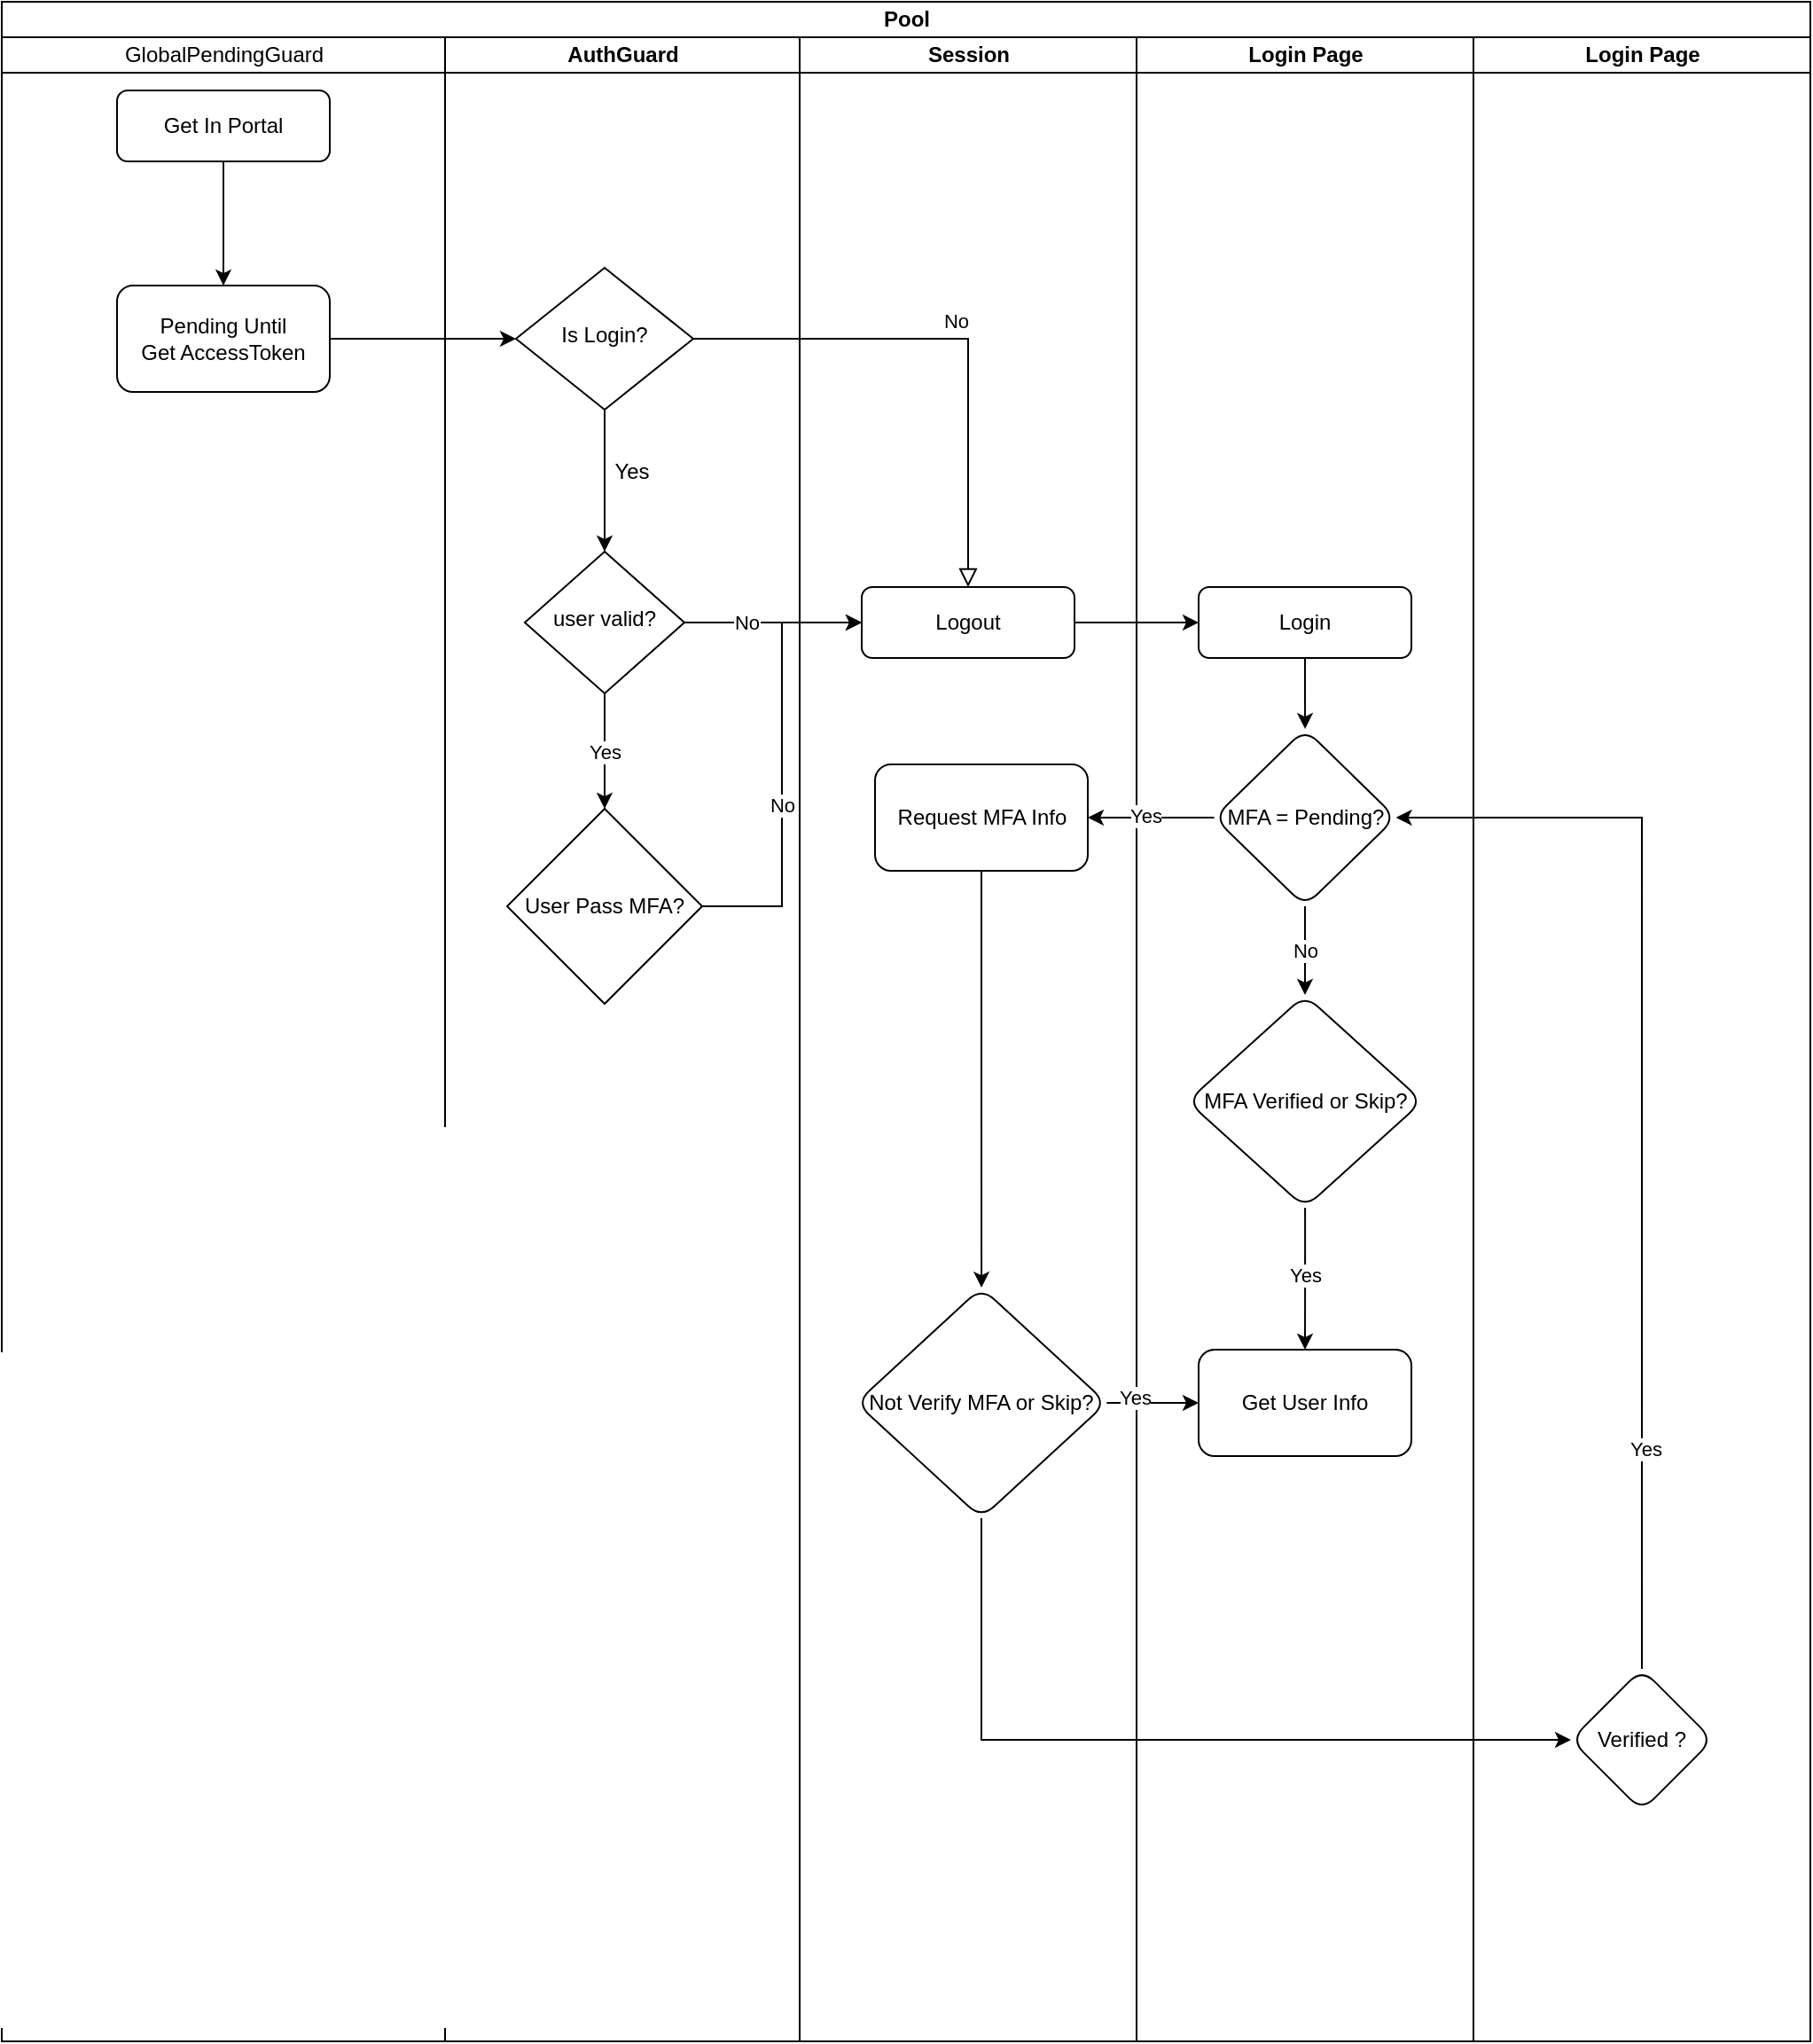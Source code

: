<mxfile version="26.0.14">
  <diagram id="C5RBs43oDa-KdzZeNtuy" name="Page-1">
    <mxGraphModel dx="2069" dy="703" grid="1" gridSize="10" guides="1" tooltips="1" connect="1" arrows="1" fold="1" page="1" pageScale="1" pageWidth="827" pageHeight="1169" math="0" shadow="0">
      <root>
        <mxCell id="WIyWlLk6GJQsqaUBKTNV-0" />
        <mxCell id="WIyWlLk6GJQsqaUBKTNV-1" parent="WIyWlLk6GJQsqaUBKTNV-0" />
        <mxCell id="DhYTxKs9uFXzOIIwbpoh-0" value="Pool" style="swimlane;childLayout=stackLayout;resizeParent=1;resizeParentMax=0;startSize=20;html=1;" vertex="1" parent="WIyWlLk6GJQsqaUBKTNV-1">
          <mxGeometry x="-70" y="10" width="1020" height="1150" as="geometry" />
        </mxCell>
        <mxCell id="DhYTxKs9uFXzOIIwbpoh-1" value="&lt;span style=&quot;font-weight: 400; text-wrap-mode: wrap;&quot;&gt;GlobalPendingGuard&lt;/span&gt;" style="swimlane;startSize=20;html=1;" vertex="1" parent="DhYTxKs9uFXzOIIwbpoh-0">
          <mxGeometry y="20" width="250" height="1130" as="geometry" />
        </mxCell>
        <mxCell id="DhYTxKs9uFXzOIIwbpoh-6" value="Pending Until&lt;div&gt;Get AccessToken&lt;/div&gt;" style="rounded=1;whiteSpace=wrap;html=1;" vertex="1" parent="DhYTxKs9uFXzOIIwbpoh-1">
          <mxGeometry x="65" y="140" width="120" height="60" as="geometry" />
        </mxCell>
        <mxCell id="WIyWlLk6GJQsqaUBKTNV-3" value="Get In Portal" style="rounded=1;whiteSpace=wrap;html=1;fontSize=12;glass=0;strokeWidth=1;shadow=0;" parent="DhYTxKs9uFXzOIIwbpoh-1" vertex="1">
          <mxGeometry x="65" y="30" width="120" height="40" as="geometry" />
        </mxCell>
        <mxCell id="DhYTxKs9uFXzOIIwbpoh-7" style="edgeStyle=orthogonalEdgeStyle;rounded=0;orthogonalLoop=1;jettySize=auto;html=1;entryX=0.5;entryY=0;entryDx=0;entryDy=0;" edge="1" parent="DhYTxKs9uFXzOIIwbpoh-1" source="WIyWlLk6GJQsqaUBKTNV-3" target="DhYTxKs9uFXzOIIwbpoh-6">
          <mxGeometry relative="1" as="geometry" />
        </mxCell>
        <mxCell id="DhYTxKs9uFXzOIIwbpoh-2" value="AuthGuard" style="swimlane;startSize=20;html=1;" vertex="1" parent="DhYTxKs9uFXzOIIwbpoh-0">
          <mxGeometry x="250" y="20" width="200" height="1130" as="geometry" />
        </mxCell>
        <mxCell id="DhYTxKs9uFXzOIIwbpoh-15" value="" style="edgeStyle=orthogonalEdgeStyle;rounded=0;orthogonalLoop=1;jettySize=auto;html=1;" edge="1" parent="DhYTxKs9uFXzOIIwbpoh-2" source="WIyWlLk6GJQsqaUBKTNV-10" target="DhYTxKs9uFXzOIIwbpoh-14">
          <mxGeometry relative="1" as="geometry" />
        </mxCell>
        <mxCell id="WIyWlLk6GJQsqaUBKTNV-10" value="Is Login?" style="rhombus;whiteSpace=wrap;html=1;shadow=0;fontFamily=Helvetica;fontSize=12;align=center;strokeWidth=1;spacing=6;spacingTop=-4;" parent="DhYTxKs9uFXzOIIwbpoh-2" vertex="1">
          <mxGeometry x="40" y="130" width="100" height="80" as="geometry" />
        </mxCell>
        <mxCell id="DhYTxKs9uFXzOIIwbpoh-19" value="Yes" style="edgeStyle=orthogonalEdgeStyle;rounded=0;orthogonalLoop=1;jettySize=auto;html=1;entryX=0.5;entryY=0;entryDx=0;entryDy=0;" edge="1" parent="DhYTxKs9uFXzOIIwbpoh-2" source="DhYTxKs9uFXzOIIwbpoh-14" target="DhYTxKs9uFXzOIIwbpoh-20">
          <mxGeometry relative="1" as="geometry">
            <mxPoint x="90" y="420" as="targetPoint" />
          </mxGeometry>
        </mxCell>
        <mxCell id="DhYTxKs9uFXzOIIwbpoh-14" value="user valid?" style="rhombus;whiteSpace=wrap;html=1;shadow=0;strokeWidth=1;spacing=6;spacingTop=-4;" vertex="1" parent="DhYTxKs9uFXzOIIwbpoh-2">
          <mxGeometry x="45" y="290" width="90" height="80" as="geometry" />
        </mxCell>
        <mxCell id="DhYTxKs9uFXzOIIwbpoh-17" value="Yes" style="text;html=1;align=center;verticalAlign=middle;resizable=0;points=[];autosize=1;strokeColor=none;fillColor=none;" vertex="1" parent="DhYTxKs9uFXzOIIwbpoh-2">
          <mxGeometry x="85" y="230" width="40" height="30" as="geometry" />
        </mxCell>
        <mxCell id="DhYTxKs9uFXzOIIwbpoh-20" value="User Pass MFA?" style="rhombus;whiteSpace=wrap;html=1;" vertex="1" parent="DhYTxKs9uFXzOIIwbpoh-2">
          <mxGeometry x="35" y="435" width="110" height="110" as="geometry" />
        </mxCell>
        <mxCell id="DhYTxKs9uFXzOIIwbpoh-3" value="Session" style="swimlane;startSize=20;html=1;" vertex="1" parent="DhYTxKs9uFXzOIIwbpoh-0">
          <mxGeometry x="450" y="20" width="190" height="1130" as="geometry" />
        </mxCell>
        <mxCell id="WIyWlLk6GJQsqaUBKTNV-12" value="Logout" style="rounded=1;whiteSpace=wrap;html=1;fontSize=12;glass=0;strokeWidth=1;shadow=0;" parent="DhYTxKs9uFXzOIIwbpoh-3" vertex="1">
          <mxGeometry x="35" y="310" width="120" height="40" as="geometry" />
        </mxCell>
        <mxCell id="DhYTxKs9uFXzOIIwbpoh-34" value="Not Verify MFA or Skip?" style="rhombus;whiteSpace=wrap;html=1;rounded=1;glass=0;strokeWidth=1;shadow=0;" vertex="1" parent="DhYTxKs9uFXzOIIwbpoh-3">
          <mxGeometry x="31.87" y="705" width="141.25" height="130" as="geometry" />
        </mxCell>
        <mxCell id="DhYTxKs9uFXzOIIwbpoh-25" value="Login Page" style="swimlane;startSize=20;html=1;" vertex="1" parent="DhYTxKs9uFXzOIIwbpoh-0">
          <mxGeometry x="640" y="20" width="190" height="1130" as="geometry" />
        </mxCell>
        <mxCell id="DhYTxKs9uFXzOIIwbpoh-31" value="" style="edgeStyle=orthogonalEdgeStyle;rounded=0;orthogonalLoop=1;jettySize=auto;html=1;" edge="1" parent="DhYTxKs9uFXzOIIwbpoh-25" source="DhYTxKs9uFXzOIIwbpoh-26" target="DhYTxKs9uFXzOIIwbpoh-30">
          <mxGeometry relative="1" as="geometry" />
        </mxCell>
        <mxCell id="DhYTxKs9uFXzOIIwbpoh-26" value="Login" style="rounded=1;whiteSpace=wrap;html=1;fontSize=12;glass=0;strokeWidth=1;shadow=0;" vertex="1" parent="DhYTxKs9uFXzOIIwbpoh-25">
          <mxGeometry x="35" y="310" width="120" height="40" as="geometry" />
        </mxCell>
        <mxCell id="DhYTxKs9uFXzOIIwbpoh-33" value="" style="edgeStyle=orthogonalEdgeStyle;rounded=0;orthogonalLoop=1;jettySize=auto;html=1;" edge="1" parent="DhYTxKs9uFXzOIIwbpoh-25" source="DhYTxKs9uFXzOIIwbpoh-30" target="DhYTxKs9uFXzOIIwbpoh-32">
          <mxGeometry relative="1" as="geometry" />
        </mxCell>
        <mxCell id="DhYTxKs9uFXzOIIwbpoh-36" value="Yes" style="edgeLabel;html=1;align=center;verticalAlign=middle;resizable=0;points=[];" vertex="1" connectable="0" parent="DhYTxKs9uFXzOIIwbpoh-33">
          <mxGeometry x="0.088" y="-1" relative="1" as="geometry">
            <mxPoint as="offset" />
          </mxGeometry>
        </mxCell>
        <mxCell id="DhYTxKs9uFXzOIIwbpoh-38" value="No" style="edgeStyle=orthogonalEdgeStyle;rounded=0;orthogonalLoop=1;jettySize=auto;html=1;" edge="1" parent="DhYTxKs9uFXzOIIwbpoh-25" source="DhYTxKs9uFXzOIIwbpoh-30" target="DhYTxKs9uFXzOIIwbpoh-37">
          <mxGeometry relative="1" as="geometry" />
        </mxCell>
        <mxCell id="DhYTxKs9uFXzOIIwbpoh-30" value="MFA = Pending?" style="rhombus;whiteSpace=wrap;html=1;rounded=1;glass=0;strokeWidth=1;shadow=0;" vertex="1" parent="DhYTxKs9uFXzOIIwbpoh-25">
          <mxGeometry x="43.75" y="390" width="102.5" height="100" as="geometry" />
        </mxCell>
        <mxCell id="DhYTxKs9uFXzOIIwbpoh-32" value="Request MFA Info" style="whiteSpace=wrap;html=1;rounded=1;glass=0;strokeWidth=1;shadow=0;" vertex="1" parent="DhYTxKs9uFXzOIIwbpoh-25">
          <mxGeometry x="-147.5" y="410" width="120" height="60" as="geometry" />
        </mxCell>
        <mxCell id="DhYTxKs9uFXzOIIwbpoh-41" value="" style="edgeStyle=orthogonalEdgeStyle;rounded=0;orthogonalLoop=1;jettySize=auto;html=1;" edge="1" parent="DhYTxKs9uFXzOIIwbpoh-25" source="DhYTxKs9uFXzOIIwbpoh-37" target="DhYTxKs9uFXzOIIwbpoh-40">
          <mxGeometry relative="1" as="geometry" />
        </mxCell>
        <mxCell id="DhYTxKs9uFXzOIIwbpoh-53" value="Yes" style="edgeLabel;html=1;align=center;verticalAlign=middle;resizable=0;points=[];" vertex="1" connectable="0" parent="DhYTxKs9uFXzOIIwbpoh-41">
          <mxGeometry x="-0.045" relative="1" as="geometry">
            <mxPoint as="offset" />
          </mxGeometry>
        </mxCell>
        <mxCell id="DhYTxKs9uFXzOIIwbpoh-37" value="MFA Verified or Skip?" style="rhombus;whiteSpace=wrap;html=1;rounded=1;glass=0;strokeWidth=1;shadow=0;" vertex="1" parent="DhYTxKs9uFXzOIIwbpoh-25">
          <mxGeometry x="28.75" y="540" width="132.5" height="120" as="geometry" />
        </mxCell>
        <mxCell id="DhYTxKs9uFXzOIIwbpoh-40" value="Get User Info" style="whiteSpace=wrap;html=1;rounded=1;glass=0;strokeWidth=1;shadow=0;" vertex="1" parent="DhYTxKs9uFXzOIIwbpoh-25">
          <mxGeometry x="35" y="740" width="120" height="60" as="geometry" />
        </mxCell>
        <mxCell id="DhYTxKs9uFXzOIIwbpoh-62" value="Login Page" style="swimlane;startSize=20;html=1;" vertex="1" parent="DhYTxKs9uFXzOIIwbpoh-0">
          <mxGeometry x="830" y="20" width="190" height="1130" as="geometry" />
        </mxCell>
        <mxCell id="DhYTxKs9uFXzOIIwbpoh-60" value="Verified ?" style="rhombus;whiteSpace=wrap;html=1;rounded=1;glass=0;strokeWidth=1;shadow=0;" vertex="1" parent="DhYTxKs9uFXzOIIwbpoh-62">
          <mxGeometry x="54.995" y="920" width="80" height="80" as="geometry" />
        </mxCell>
        <mxCell id="DhYTxKs9uFXzOIIwbpoh-13" value="" style="edgeStyle=orthogonalEdgeStyle;rounded=0;orthogonalLoop=1;jettySize=auto;html=1;" edge="1" parent="DhYTxKs9uFXzOIIwbpoh-0" source="DhYTxKs9uFXzOIIwbpoh-6" target="WIyWlLk6GJQsqaUBKTNV-10">
          <mxGeometry relative="1" as="geometry" />
        </mxCell>
        <mxCell id="WIyWlLk6GJQsqaUBKTNV-9" value="No" style="edgeStyle=orthogonalEdgeStyle;rounded=0;html=1;jettySize=auto;orthogonalLoop=1;fontSize=11;endArrow=block;endFill=0;endSize=8;strokeWidth=1;shadow=0;labelBackgroundColor=none;" parent="DhYTxKs9uFXzOIIwbpoh-0" source="WIyWlLk6GJQsqaUBKTNV-10" target="WIyWlLk6GJQsqaUBKTNV-12" edge="1">
          <mxGeometry y="10" relative="1" as="geometry">
            <mxPoint as="offset" />
          </mxGeometry>
        </mxCell>
        <mxCell id="DhYTxKs9uFXzOIIwbpoh-21" value="" style="edgeStyle=orthogonalEdgeStyle;rounded=0;orthogonalLoop=1;jettySize=auto;html=1;" edge="1" parent="DhYTxKs9uFXzOIIwbpoh-0" source="DhYTxKs9uFXzOIIwbpoh-14" target="WIyWlLk6GJQsqaUBKTNV-12">
          <mxGeometry relative="1" as="geometry" />
        </mxCell>
        <mxCell id="DhYTxKs9uFXzOIIwbpoh-22" value="No" style="edgeLabel;html=1;align=center;verticalAlign=middle;resizable=0;points=[];" vertex="1" connectable="0" parent="DhYTxKs9uFXzOIIwbpoh-21">
          <mxGeometry x="-0.3" y="1" relative="1" as="geometry">
            <mxPoint y="1" as="offset" />
          </mxGeometry>
        </mxCell>
        <mxCell id="DhYTxKs9uFXzOIIwbpoh-23" style="edgeStyle=orthogonalEdgeStyle;rounded=0;orthogonalLoop=1;jettySize=auto;html=1;entryX=0;entryY=0.5;entryDx=0;entryDy=0;" edge="1" parent="DhYTxKs9uFXzOIIwbpoh-0" source="DhYTxKs9uFXzOIIwbpoh-20" target="WIyWlLk6GJQsqaUBKTNV-12">
          <mxGeometry relative="1" as="geometry" />
        </mxCell>
        <mxCell id="DhYTxKs9uFXzOIIwbpoh-24" value="No" style="edgeLabel;html=1;align=center;verticalAlign=middle;resizable=0;points=[];" vertex="1" connectable="0" parent="DhYTxKs9uFXzOIIwbpoh-23">
          <mxGeometry x="-0.172" relative="1" as="geometry">
            <mxPoint y="1" as="offset" />
          </mxGeometry>
        </mxCell>
        <mxCell id="DhYTxKs9uFXzOIIwbpoh-27" value="" style="edgeStyle=orthogonalEdgeStyle;rounded=0;orthogonalLoop=1;jettySize=auto;html=1;" edge="1" parent="DhYTxKs9uFXzOIIwbpoh-0" source="WIyWlLk6GJQsqaUBKTNV-12" target="DhYTxKs9uFXzOIIwbpoh-26">
          <mxGeometry relative="1" as="geometry" />
        </mxCell>
        <mxCell id="DhYTxKs9uFXzOIIwbpoh-35" value="" style="edgeStyle=orthogonalEdgeStyle;rounded=0;orthogonalLoop=1;jettySize=auto;html=1;" edge="1" parent="DhYTxKs9uFXzOIIwbpoh-0" source="DhYTxKs9uFXzOIIwbpoh-32" target="DhYTxKs9uFXzOIIwbpoh-34">
          <mxGeometry relative="1" as="geometry" />
        </mxCell>
        <mxCell id="DhYTxKs9uFXzOIIwbpoh-54" style="edgeStyle=orthogonalEdgeStyle;rounded=0;orthogonalLoop=1;jettySize=auto;html=1;exitX=1;exitY=0.5;exitDx=0;exitDy=0;entryX=0;entryY=0.5;entryDx=0;entryDy=0;" edge="1" parent="DhYTxKs9uFXzOIIwbpoh-0" source="DhYTxKs9uFXzOIIwbpoh-34" target="DhYTxKs9uFXzOIIwbpoh-40">
          <mxGeometry relative="1" as="geometry" />
        </mxCell>
        <mxCell id="DhYTxKs9uFXzOIIwbpoh-55" value="Yes" style="edgeLabel;html=1;align=center;verticalAlign=middle;resizable=0;points=[];" vertex="1" connectable="0" parent="DhYTxKs9uFXzOIIwbpoh-54">
          <mxGeometry x="-0.411" y="2" relative="1" as="geometry">
            <mxPoint y="-1" as="offset" />
          </mxGeometry>
        </mxCell>
        <mxCell id="DhYTxKs9uFXzOIIwbpoh-61" value="" style="edgeStyle=orthogonalEdgeStyle;rounded=0;orthogonalLoop=1;jettySize=auto;html=1;entryX=0;entryY=0.5;entryDx=0;entryDy=0;exitX=0.5;exitY=1;exitDx=0;exitDy=0;" edge="1" parent="DhYTxKs9uFXzOIIwbpoh-0" source="DhYTxKs9uFXzOIIwbpoh-34" target="DhYTxKs9uFXzOIIwbpoh-60">
          <mxGeometry relative="1" as="geometry">
            <Array as="points">
              <mxPoint x="553" y="980" />
            </Array>
          </mxGeometry>
        </mxCell>
        <mxCell id="DhYTxKs9uFXzOIIwbpoh-74" style="edgeStyle=orthogonalEdgeStyle;rounded=0;orthogonalLoop=1;jettySize=auto;html=1;entryX=1;entryY=0.5;entryDx=0;entryDy=0;exitX=0.5;exitY=0;exitDx=0;exitDy=0;" edge="1" parent="DhYTxKs9uFXzOIIwbpoh-0" source="DhYTxKs9uFXzOIIwbpoh-60" target="DhYTxKs9uFXzOIIwbpoh-30">
          <mxGeometry relative="1" as="geometry" />
        </mxCell>
        <mxCell id="DhYTxKs9uFXzOIIwbpoh-75" value="Yes" style="edgeLabel;html=1;align=center;verticalAlign=middle;resizable=0;points=[];" vertex="1" connectable="0" parent="DhYTxKs9uFXzOIIwbpoh-74">
          <mxGeometry x="-0.599" y="-2" relative="1" as="geometry">
            <mxPoint as="offset" />
          </mxGeometry>
        </mxCell>
      </root>
    </mxGraphModel>
  </diagram>
</mxfile>

